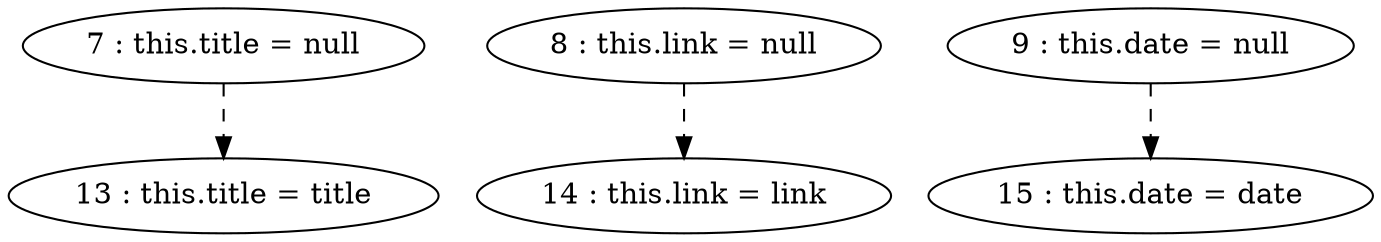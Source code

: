 digraph G {
"7 : this.title = null"
"7 : this.title = null" -> "13 : this.title = title" [style=dashed]
"8 : this.link = null"
"8 : this.link = null" -> "14 : this.link = link" [style=dashed]
"9 : this.date = null"
"9 : this.date = null" -> "15 : this.date = date" [style=dashed]
"13 : this.title = title"
"14 : this.link = link"
"15 : this.date = date"
}